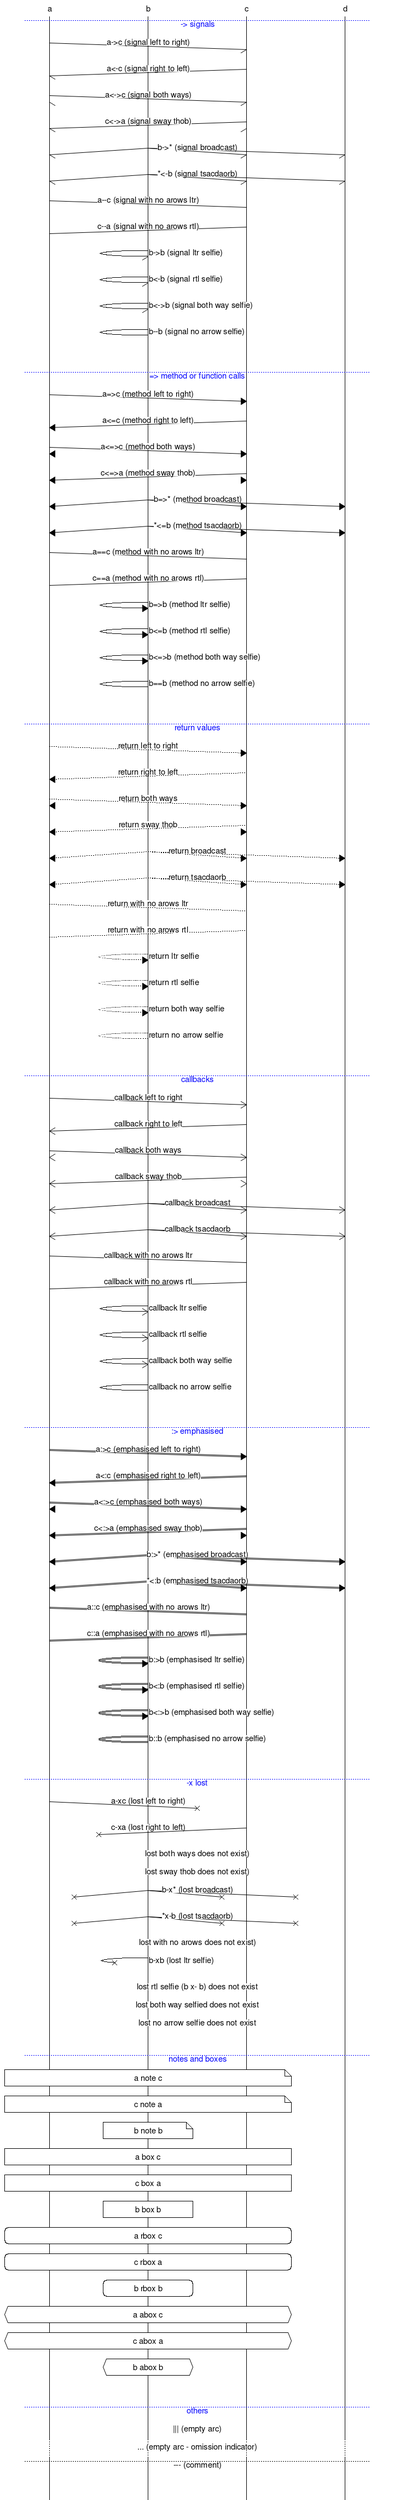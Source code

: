 # test01 - all possible arcs
msc {
  # options
  hscale="1.2" ,arcgradient="12";
a,b,c,d;


--- [label="-> signals", linecolor="blue", textcolor="blue"];
a->c[label="a->c (signal left to right)"];
a<-c[label="a<-c (signal right to left)"];
a<->c[label="a<->c (signal both ways)"];
c<->a[label="c<->a (signal sway thob)"];
b->*[label="b->* (signal broadcast)"];
*<-b[label="*<-b (signal tsacdaorb)"];
a--c[label="a--c (signal with no arows ltr)"];
c--a[label="c--a (signal with no arows rtl)"];
b->b[label="b->b (signal ltr selfie)"];
b<-b[label="b<-b (signal rtl selfie)"];
b<->b[label="b<->b (signal both way selfie)"];
b--b[label="b--b (signal no arrow selfie)"];

|||;
--- [label="=> method or function calls", linecolor="blue", textcolor="blue"];
a=>c[label="a=>c (method left to right)"];
a<=c[label="a<=c (method right to left)"];
a<=>c[label="a<=>c (method both ways)"];
c<=>a[label="c<=>a (method sway thob)"];
b=>*[label="b=>* (method broadcast)"];
*<=b[label="*<=b (method tsacdaorb)"];
a==c[label="a==c (method with no arows ltr)"];
c==a[label="c==a (method with no arows rtl)"];
b=>b[label="b=>b (method ltr selfie)"];
b<=b[label="b<=b (method rtl selfie)"];
b<=>b[label="b<=>b (method both way selfie)"];
b==b[label="b==b (method no arrow selfie)"];

|||;
--- [label="return values", linecolor="blue", textcolor="blue"];
a>>c[label="return left to right"];
c>>a[label="return right to left"];
a<<>>c[label="return both ways"];
c<<>>a[label="return sway thob"];
b>>*[label="return broadcast"];
*<<b[label="return tsacdaorb"];
a..c[label="return with no arows ltr"];
c..a[label="return with no arows rtl"];
b>>b[label="return ltr selfie"];
b<<b[label="return rtl selfie"];
b<<>>b[label="return both way selfie"];
b..b[label="return no arrow selfie"];

|||;
--- [label="callbacks", linecolor="blue", textcolor="blue"];
a=>>c[label="callback left to right"];
c=>>a[label="callback right to left"];
a<<=>>c[label="callback both ways"];
c<<=>>a[label="callback sway thob"];
b=>>*[label="callback broadcast"];
*<<=b[label="callback tsacdaorb"];
a==c[label="callback with no arows ltr"];
c==a[label="callback with no arows rtl"];
b=>>b[label="callback ltr selfie"];
b<<=b[label="callback rtl selfie"];
b<<=>>b[label="callback both way selfie"];
b==b[label="callback no arrow selfie"];

|||;
--- [label=":> emphasised", linecolor="blue", textcolor="blue"];
a:>c[label="a:>c (emphasised left to right)"];
a<:c[label="a<:c (emphasised right to left)"];
a<:>c[label="a<:>c (emphasised both ways)"];
c<:>a[label="c<:>a (emphasised sway thob)"];
b:>*[label="b:>* (emphasised broadcast)"];
*<:b[label="*<:b (emphasised tsacdaorb)"];
a::c[label="a::c (emphasised with no arows ltr)"];
c::a[label="c::a (emphasised with no arows rtl)"];
b:>b[label="b:>b (emphasised ltr selfie)"];
b<:b[label="b<:b (emphasised rtl selfie)"];
b<:>b[label="b<:>b (emphasised both way selfie)"];
b::b[label="b::b (emphasised no arrow selfie)"];

|||;
--- [label="-x lost", linecolor="blue", textcolor="blue"];
a-xc[label="a-xc (lost left to right)"];
c-xa[label="c-xa (lost right to left)"];
|||[label="lost both ways does not exist)"];
|||[label="lost sway thob does not exist)"];
b-x*[label="b-x* (lost broadcast)"];
*x-b[label="*x-b (lost tsacdaorb)"];
|||[label="lost with no arows does not exist)"];
b-xb[label="b-xb (lost ltr selfie)"];
|||[label="lost rtl selfie (b x- b) does not exist"];
|||[label="lost both way selfied does not exist"];
|||[label="lost no arrow selfie does not exist"];

|||;
--- [label="notes and boxes", linecolor="blue", textcolor="blue"];
a note c [label="a note c"];
c note a [label="c note a"];
b note b [label="b note b"];
a box c [label="a box c"];
c box a [label="c box a"];
b box b [label="b box b"];
a rbox c [label="a rbox c"];
c rbox a [label="c rbox a"];
b rbox b [label="b rbox b"];
a abox c [label="a abox c"];
c abox a [label="c abox a"];
b abox b [label="b abox b"];

|||;
---[label="others", linecolor="blue", textcolor="blue"];
|||[label="||| (empty arc)"];
...[label="... (empty arc - omission indicator)"];
---[label="--- (comment)"];

|||;
}
